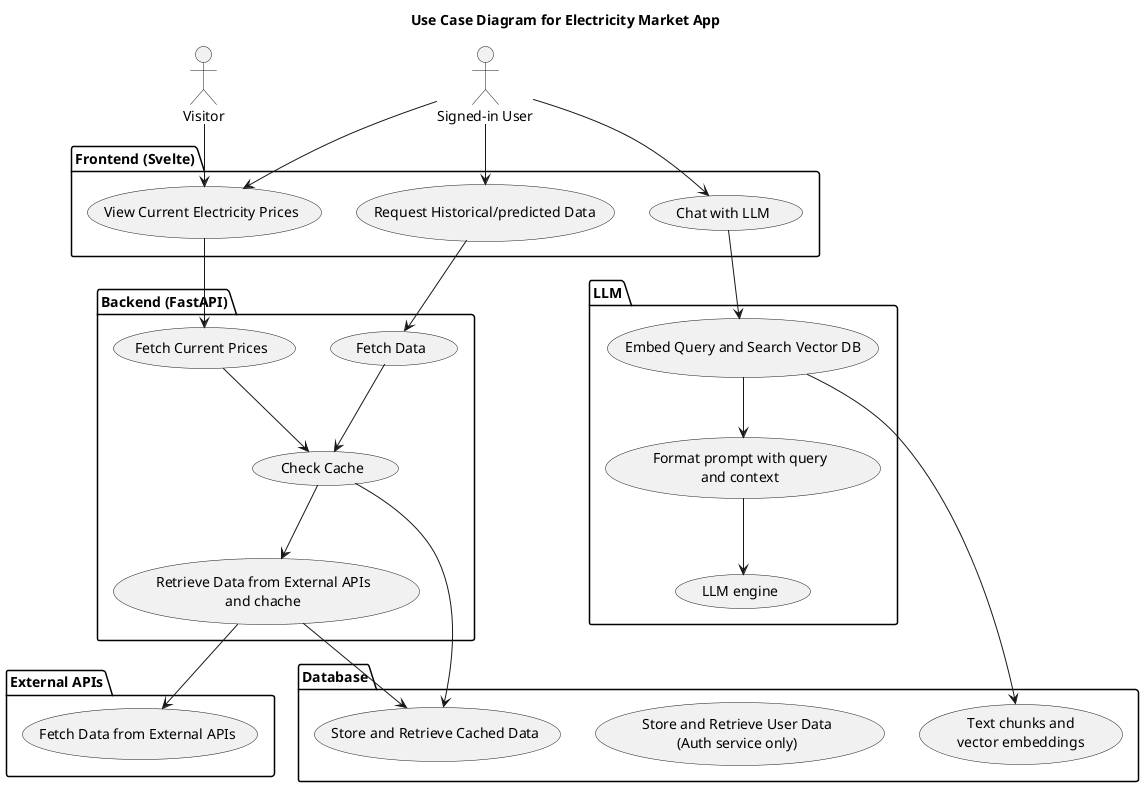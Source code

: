 @startuml
title Use Case Diagram for Electricity Market App

actor "Signed-in User" as User
actor "Visitor" as Visitor

package "Frontend (Svelte)" {
    usecase "View Current Electricity Prices" as ViewPrices
    usecase "Request Historical/predicted Data" as RequestHistorical
    usecase "Chat with LLM" as ChatWithLLM
}

package "Database" {
    usecase "Store and Retrieve Cached Data" as CacheDB
    usecase "Store and Retrieve User Data\n(Auth service only)" as UserDB
    usecase "Text chunks and\nvector embeddings" as VectorDB
}

package "LLM" {
    usecase "Embed Query and Search Vector DB" as EmbedSearch
    usecase "Format prompt with query\nand context" as PromptLLM
    usecase "LLM engine" as LLMengine
}

package "Backend (FastAPI)" {
    usecase "Fetch Current Prices" as FetchPrices
    usecase "Fetch Data" as FetchData
    usecase "Check Cache" as CheckCache
    usecase "Retrieve Data from External APIs\nand chache" as RetrieveExternal
}

package "External APIs" {
    usecase "Fetch Data from External APIs" as ExternalAPIs
}

Visitor --> ViewPrices
User --> ViewPrices
User --> RequestHistorical
User --> ChatWithLLM

ViewPrices --> FetchPrices
RequestHistorical --> FetchData
FetchPrices --> CheckCache
FetchData --> CheckCache
CheckCache --> CacheDB
CheckCache --> RetrieveExternal
RetrieveExternal --> CacheDB
RetrieveExternal --> ExternalAPIs

ChatWithLLM --> EmbedSearch
EmbedSearch --> VectorDB
EmbedSearch --> PromptLLM
PromptLLM --> LLMengine

@enduml